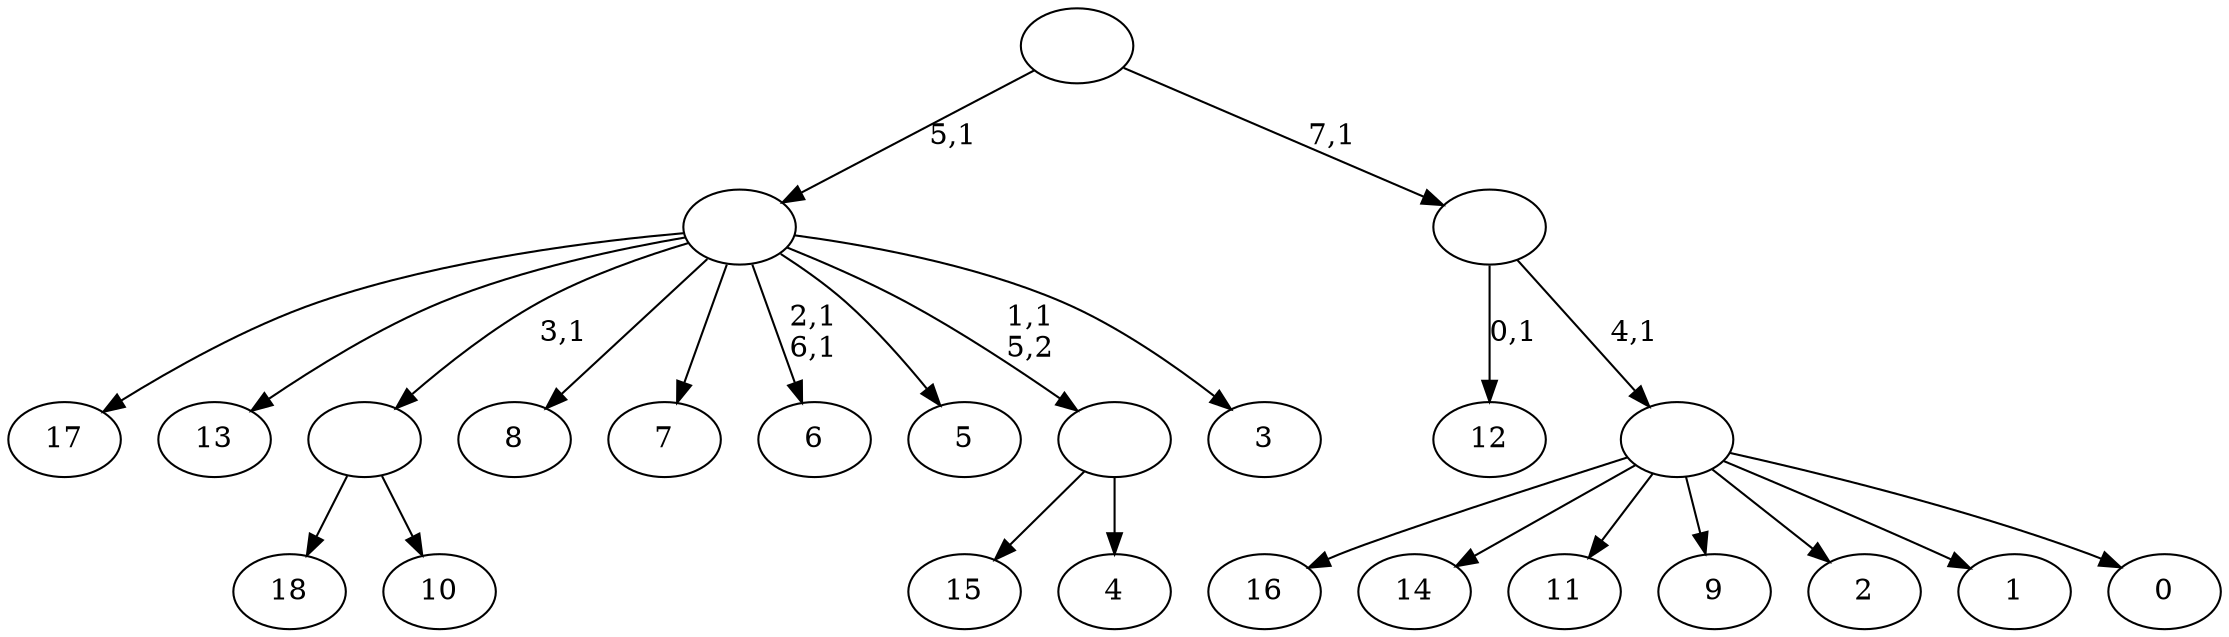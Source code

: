 digraph T {
	27 [label="18"]
	26 [label="17"]
	25 [label="16"]
	24 [label="15"]
	23 [label="14"]
	22 [label="13"]
	21 [label="12"]
	19 [label="11"]
	18 [label="10"]
	17 [label=""]
	16 [label="9"]
	15 [label="8"]
	14 [label="7"]
	13 [label="6"]
	10 [label="5"]
	9 [label="4"]
	8 [label=""]
	7 [label="3"]
	6 [label=""]
	5 [label="2"]
	4 [label="1"]
	3 [label="0"]
	2 [label=""]
	1 [label=""]
	0 [label=""]
	17 -> 27 [label=""]
	17 -> 18 [label=""]
	8 -> 24 [label=""]
	8 -> 9 [label=""]
	6 -> 13 [label="2,1\n6,1"]
	6 -> 26 [label=""]
	6 -> 22 [label=""]
	6 -> 17 [label="3,1"]
	6 -> 15 [label=""]
	6 -> 14 [label=""]
	6 -> 10 [label=""]
	6 -> 8 [label="1,1\n5,2"]
	6 -> 7 [label=""]
	2 -> 25 [label=""]
	2 -> 23 [label=""]
	2 -> 19 [label=""]
	2 -> 16 [label=""]
	2 -> 5 [label=""]
	2 -> 4 [label=""]
	2 -> 3 [label=""]
	1 -> 21 [label="0,1"]
	1 -> 2 [label="4,1"]
	0 -> 6 [label="5,1"]
	0 -> 1 [label="7,1"]
}
